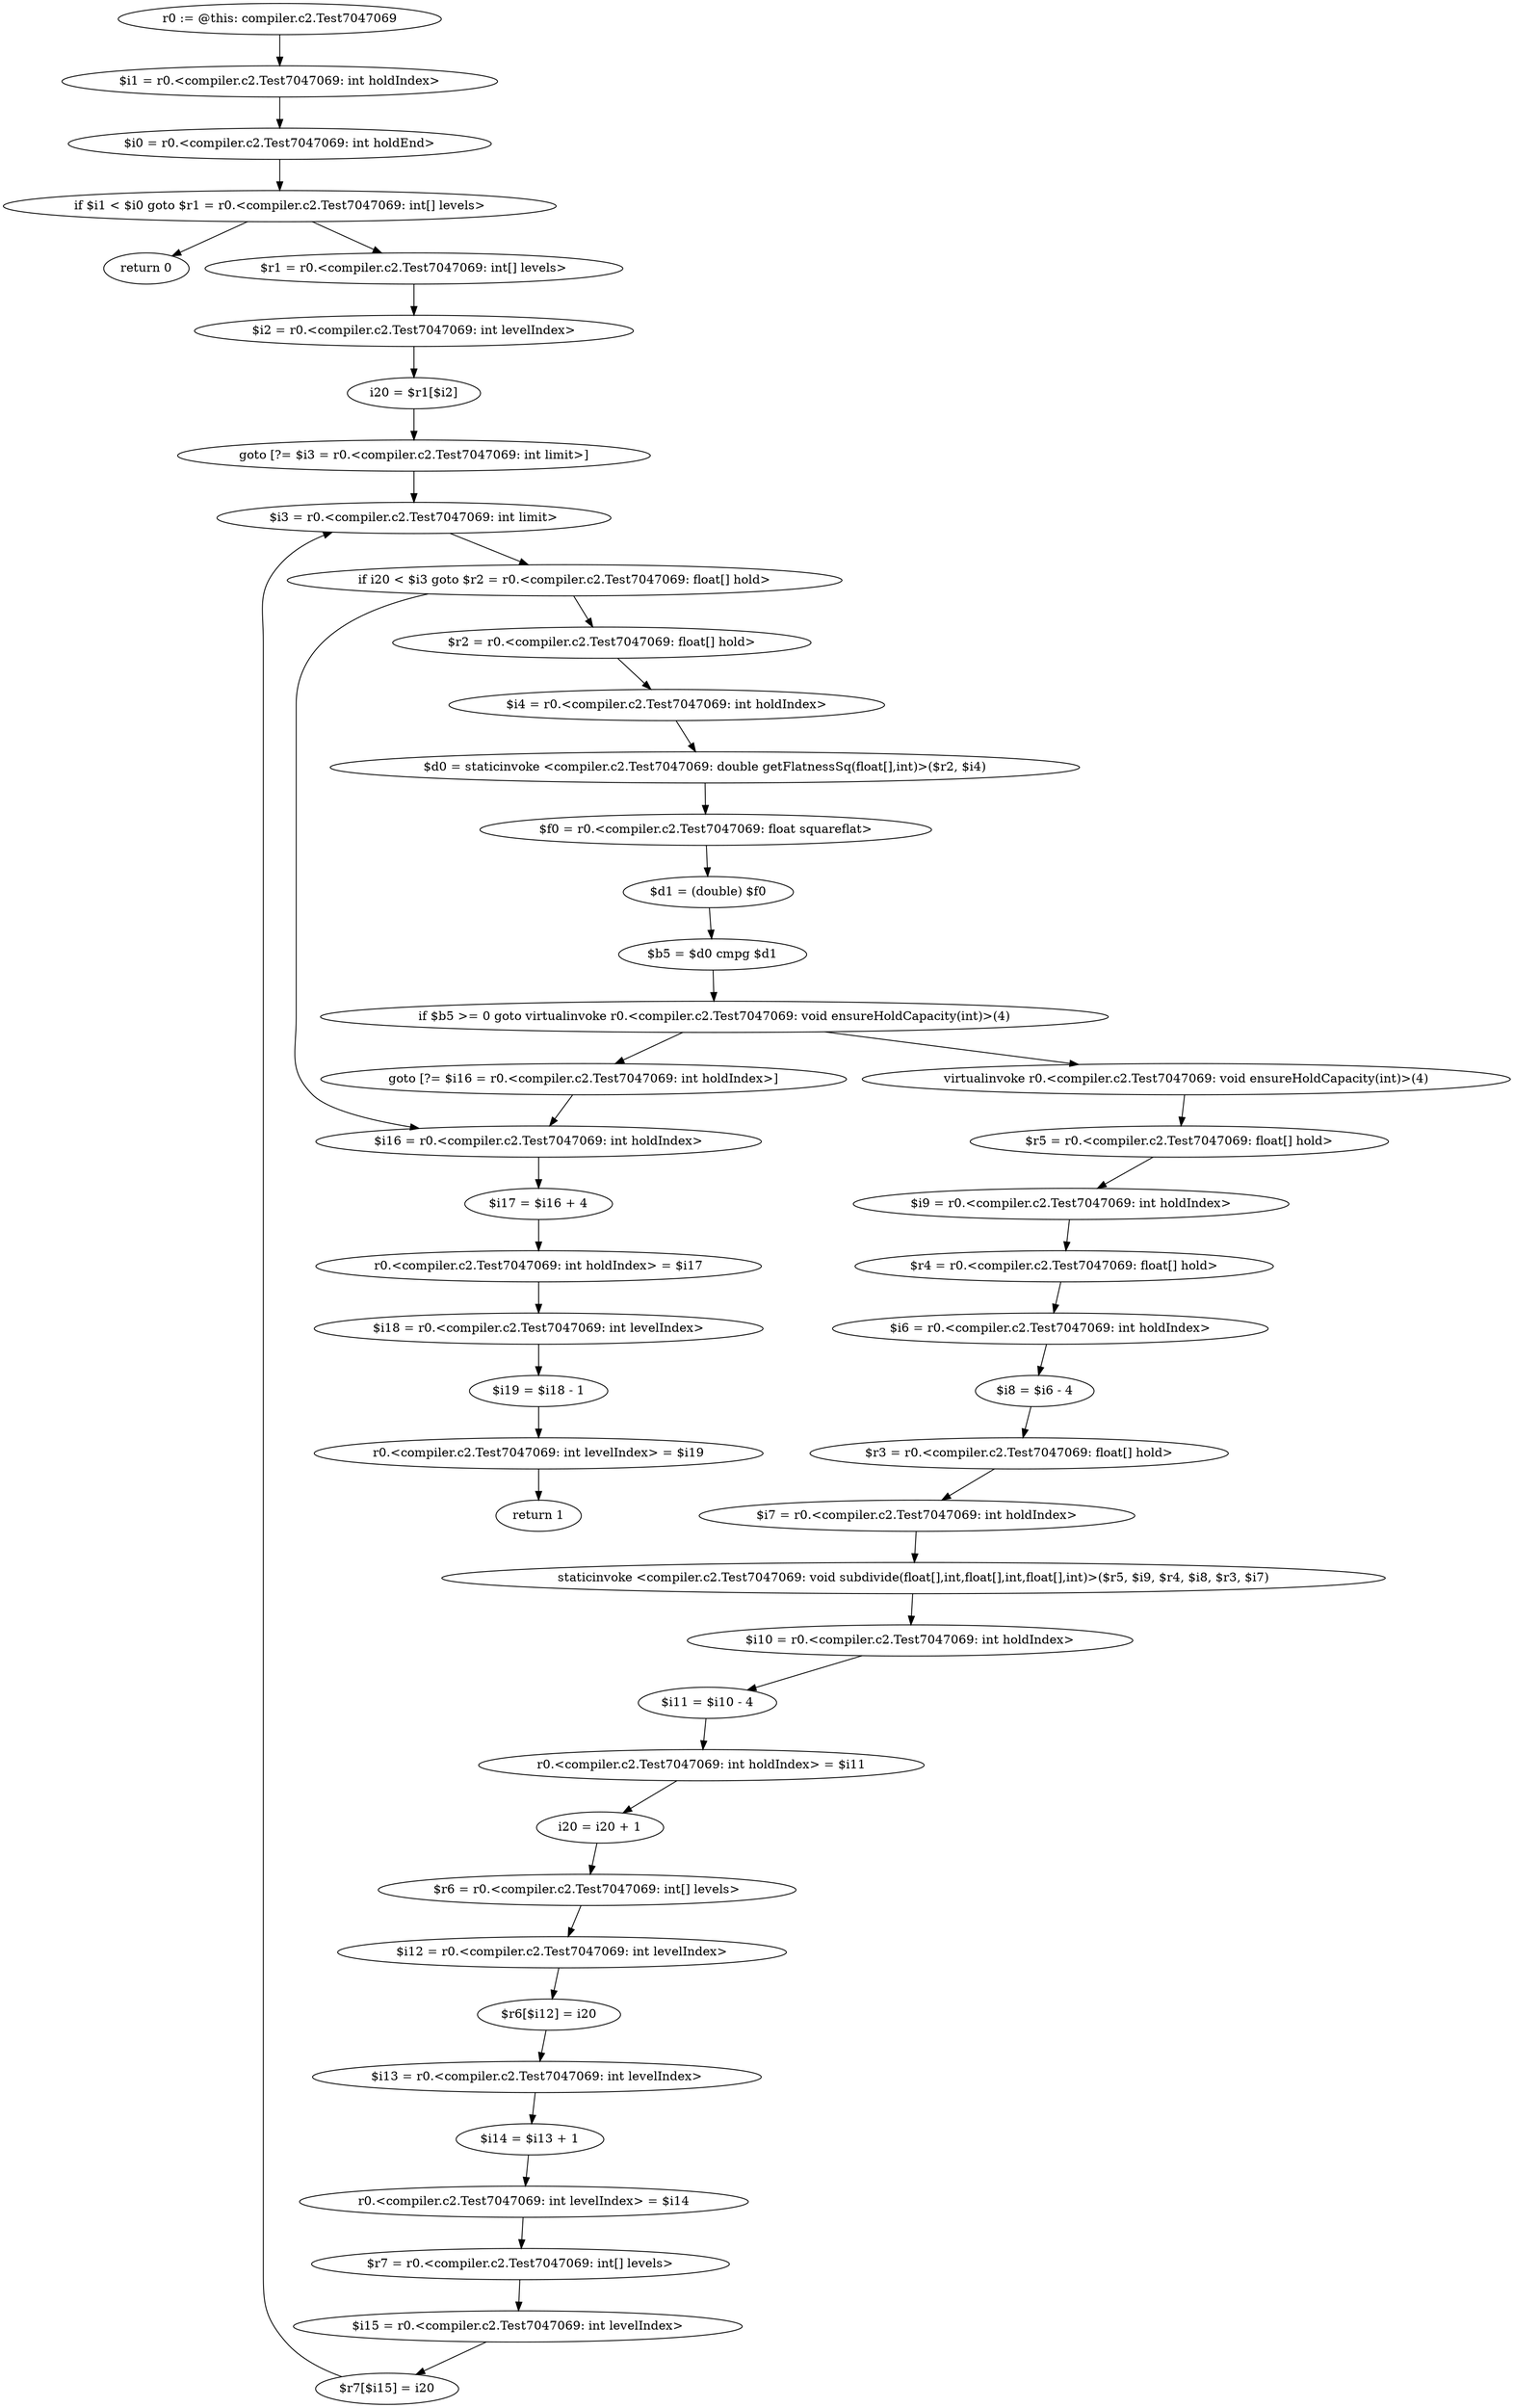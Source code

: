 digraph "unitGraph" {
    "r0 := @this: compiler.c2.Test7047069"
    "$i1 = r0.<compiler.c2.Test7047069: int holdIndex>"
    "$i0 = r0.<compiler.c2.Test7047069: int holdEnd>"
    "if $i1 < $i0 goto $r1 = r0.<compiler.c2.Test7047069: int[] levels>"
    "return 0"
    "$r1 = r0.<compiler.c2.Test7047069: int[] levels>"
    "$i2 = r0.<compiler.c2.Test7047069: int levelIndex>"
    "i20 = $r1[$i2]"
    "goto [?= $i3 = r0.<compiler.c2.Test7047069: int limit>]"
    "$r2 = r0.<compiler.c2.Test7047069: float[] hold>"
    "$i4 = r0.<compiler.c2.Test7047069: int holdIndex>"
    "$d0 = staticinvoke <compiler.c2.Test7047069: double getFlatnessSq(float[],int)>($r2, $i4)"
    "$f0 = r0.<compiler.c2.Test7047069: float squareflat>"
    "$d1 = (double) $f0"
    "$b5 = $d0 cmpg $d1"
    "if $b5 >= 0 goto virtualinvoke r0.<compiler.c2.Test7047069: void ensureHoldCapacity(int)>(4)"
    "goto [?= $i16 = r0.<compiler.c2.Test7047069: int holdIndex>]"
    "virtualinvoke r0.<compiler.c2.Test7047069: void ensureHoldCapacity(int)>(4)"
    "$r5 = r0.<compiler.c2.Test7047069: float[] hold>"
    "$i9 = r0.<compiler.c2.Test7047069: int holdIndex>"
    "$r4 = r0.<compiler.c2.Test7047069: float[] hold>"
    "$i6 = r0.<compiler.c2.Test7047069: int holdIndex>"
    "$i8 = $i6 - 4"
    "$r3 = r0.<compiler.c2.Test7047069: float[] hold>"
    "$i7 = r0.<compiler.c2.Test7047069: int holdIndex>"
    "staticinvoke <compiler.c2.Test7047069: void subdivide(float[],int,float[],int,float[],int)>($r5, $i9, $r4, $i8, $r3, $i7)"
    "$i10 = r0.<compiler.c2.Test7047069: int holdIndex>"
    "$i11 = $i10 - 4"
    "r0.<compiler.c2.Test7047069: int holdIndex> = $i11"
    "i20 = i20 + 1"
    "$r6 = r0.<compiler.c2.Test7047069: int[] levels>"
    "$i12 = r0.<compiler.c2.Test7047069: int levelIndex>"
    "$r6[$i12] = i20"
    "$i13 = r0.<compiler.c2.Test7047069: int levelIndex>"
    "$i14 = $i13 + 1"
    "r0.<compiler.c2.Test7047069: int levelIndex> = $i14"
    "$r7 = r0.<compiler.c2.Test7047069: int[] levels>"
    "$i15 = r0.<compiler.c2.Test7047069: int levelIndex>"
    "$r7[$i15] = i20"
    "$i3 = r0.<compiler.c2.Test7047069: int limit>"
    "if i20 < $i3 goto $r2 = r0.<compiler.c2.Test7047069: float[] hold>"
    "$i16 = r0.<compiler.c2.Test7047069: int holdIndex>"
    "$i17 = $i16 + 4"
    "r0.<compiler.c2.Test7047069: int holdIndex> = $i17"
    "$i18 = r0.<compiler.c2.Test7047069: int levelIndex>"
    "$i19 = $i18 - 1"
    "r0.<compiler.c2.Test7047069: int levelIndex> = $i19"
    "return 1"
    "r0 := @this: compiler.c2.Test7047069"->"$i1 = r0.<compiler.c2.Test7047069: int holdIndex>";
    "$i1 = r0.<compiler.c2.Test7047069: int holdIndex>"->"$i0 = r0.<compiler.c2.Test7047069: int holdEnd>";
    "$i0 = r0.<compiler.c2.Test7047069: int holdEnd>"->"if $i1 < $i0 goto $r1 = r0.<compiler.c2.Test7047069: int[] levels>";
    "if $i1 < $i0 goto $r1 = r0.<compiler.c2.Test7047069: int[] levels>"->"return 0";
    "if $i1 < $i0 goto $r1 = r0.<compiler.c2.Test7047069: int[] levels>"->"$r1 = r0.<compiler.c2.Test7047069: int[] levels>";
    "$r1 = r0.<compiler.c2.Test7047069: int[] levels>"->"$i2 = r0.<compiler.c2.Test7047069: int levelIndex>";
    "$i2 = r0.<compiler.c2.Test7047069: int levelIndex>"->"i20 = $r1[$i2]";
    "i20 = $r1[$i2]"->"goto [?= $i3 = r0.<compiler.c2.Test7047069: int limit>]";
    "goto [?= $i3 = r0.<compiler.c2.Test7047069: int limit>]"->"$i3 = r0.<compiler.c2.Test7047069: int limit>";
    "$r2 = r0.<compiler.c2.Test7047069: float[] hold>"->"$i4 = r0.<compiler.c2.Test7047069: int holdIndex>";
    "$i4 = r0.<compiler.c2.Test7047069: int holdIndex>"->"$d0 = staticinvoke <compiler.c2.Test7047069: double getFlatnessSq(float[],int)>($r2, $i4)";
    "$d0 = staticinvoke <compiler.c2.Test7047069: double getFlatnessSq(float[],int)>($r2, $i4)"->"$f0 = r0.<compiler.c2.Test7047069: float squareflat>";
    "$f0 = r0.<compiler.c2.Test7047069: float squareflat>"->"$d1 = (double) $f0";
    "$d1 = (double) $f0"->"$b5 = $d0 cmpg $d1";
    "$b5 = $d0 cmpg $d1"->"if $b5 >= 0 goto virtualinvoke r0.<compiler.c2.Test7047069: void ensureHoldCapacity(int)>(4)";
    "if $b5 >= 0 goto virtualinvoke r0.<compiler.c2.Test7047069: void ensureHoldCapacity(int)>(4)"->"goto [?= $i16 = r0.<compiler.c2.Test7047069: int holdIndex>]";
    "if $b5 >= 0 goto virtualinvoke r0.<compiler.c2.Test7047069: void ensureHoldCapacity(int)>(4)"->"virtualinvoke r0.<compiler.c2.Test7047069: void ensureHoldCapacity(int)>(4)";
    "goto [?= $i16 = r0.<compiler.c2.Test7047069: int holdIndex>]"->"$i16 = r0.<compiler.c2.Test7047069: int holdIndex>";
    "virtualinvoke r0.<compiler.c2.Test7047069: void ensureHoldCapacity(int)>(4)"->"$r5 = r0.<compiler.c2.Test7047069: float[] hold>";
    "$r5 = r0.<compiler.c2.Test7047069: float[] hold>"->"$i9 = r0.<compiler.c2.Test7047069: int holdIndex>";
    "$i9 = r0.<compiler.c2.Test7047069: int holdIndex>"->"$r4 = r0.<compiler.c2.Test7047069: float[] hold>";
    "$r4 = r0.<compiler.c2.Test7047069: float[] hold>"->"$i6 = r0.<compiler.c2.Test7047069: int holdIndex>";
    "$i6 = r0.<compiler.c2.Test7047069: int holdIndex>"->"$i8 = $i6 - 4";
    "$i8 = $i6 - 4"->"$r3 = r0.<compiler.c2.Test7047069: float[] hold>";
    "$r3 = r0.<compiler.c2.Test7047069: float[] hold>"->"$i7 = r0.<compiler.c2.Test7047069: int holdIndex>";
    "$i7 = r0.<compiler.c2.Test7047069: int holdIndex>"->"staticinvoke <compiler.c2.Test7047069: void subdivide(float[],int,float[],int,float[],int)>($r5, $i9, $r4, $i8, $r3, $i7)";
    "staticinvoke <compiler.c2.Test7047069: void subdivide(float[],int,float[],int,float[],int)>($r5, $i9, $r4, $i8, $r3, $i7)"->"$i10 = r0.<compiler.c2.Test7047069: int holdIndex>";
    "$i10 = r0.<compiler.c2.Test7047069: int holdIndex>"->"$i11 = $i10 - 4";
    "$i11 = $i10 - 4"->"r0.<compiler.c2.Test7047069: int holdIndex> = $i11";
    "r0.<compiler.c2.Test7047069: int holdIndex> = $i11"->"i20 = i20 + 1";
    "i20 = i20 + 1"->"$r6 = r0.<compiler.c2.Test7047069: int[] levels>";
    "$r6 = r0.<compiler.c2.Test7047069: int[] levels>"->"$i12 = r0.<compiler.c2.Test7047069: int levelIndex>";
    "$i12 = r0.<compiler.c2.Test7047069: int levelIndex>"->"$r6[$i12] = i20";
    "$r6[$i12] = i20"->"$i13 = r0.<compiler.c2.Test7047069: int levelIndex>";
    "$i13 = r0.<compiler.c2.Test7047069: int levelIndex>"->"$i14 = $i13 + 1";
    "$i14 = $i13 + 1"->"r0.<compiler.c2.Test7047069: int levelIndex> = $i14";
    "r0.<compiler.c2.Test7047069: int levelIndex> = $i14"->"$r7 = r0.<compiler.c2.Test7047069: int[] levels>";
    "$r7 = r0.<compiler.c2.Test7047069: int[] levels>"->"$i15 = r0.<compiler.c2.Test7047069: int levelIndex>";
    "$i15 = r0.<compiler.c2.Test7047069: int levelIndex>"->"$r7[$i15] = i20";
    "$r7[$i15] = i20"->"$i3 = r0.<compiler.c2.Test7047069: int limit>";
    "$i3 = r0.<compiler.c2.Test7047069: int limit>"->"if i20 < $i3 goto $r2 = r0.<compiler.c2.Test7047069: float[] hold>";
    "if i20 < $i3 goto $r2 = r0.<compiler.c2.Test7047069: float[] hold>"->"$i16 = r0.<compiler.c2.Test7047069: int holdIndex>";
    "if i20 < $i3 goto $r2 = r0.<compiler.c2.Test7047069: float[] hold>"->"$r2 = r0.<compiler.c2.Test7047069: float[] hold>";
    "$i16 = r0.<compiler.c2.Test7047069: int holdIndex>"->"$i17 = $i16 + 4";
    "$i17 = $i16 + 4"->"r0.<compiler.c2.Test7047069: int holdIndex> = $i17";
    "r0.<compiler.c2.Test7047069: int holdIndex> = $i17"->"$i18 = r0.<compiler.c2.Test7047069: int levelIndex>";
    "$i18 = r0.<compiler.c2.Test7047069: int levelIndex>"->"$i19 = $i18 - 1";
    "$i19 = $i18 - 1"->"r0.<compiler.c2.Test7047069: int levelIndex> = $i19";
    "r0.<compiler.c2.Test7047069: int levelIndex> = $i19"->"return 1";
}
